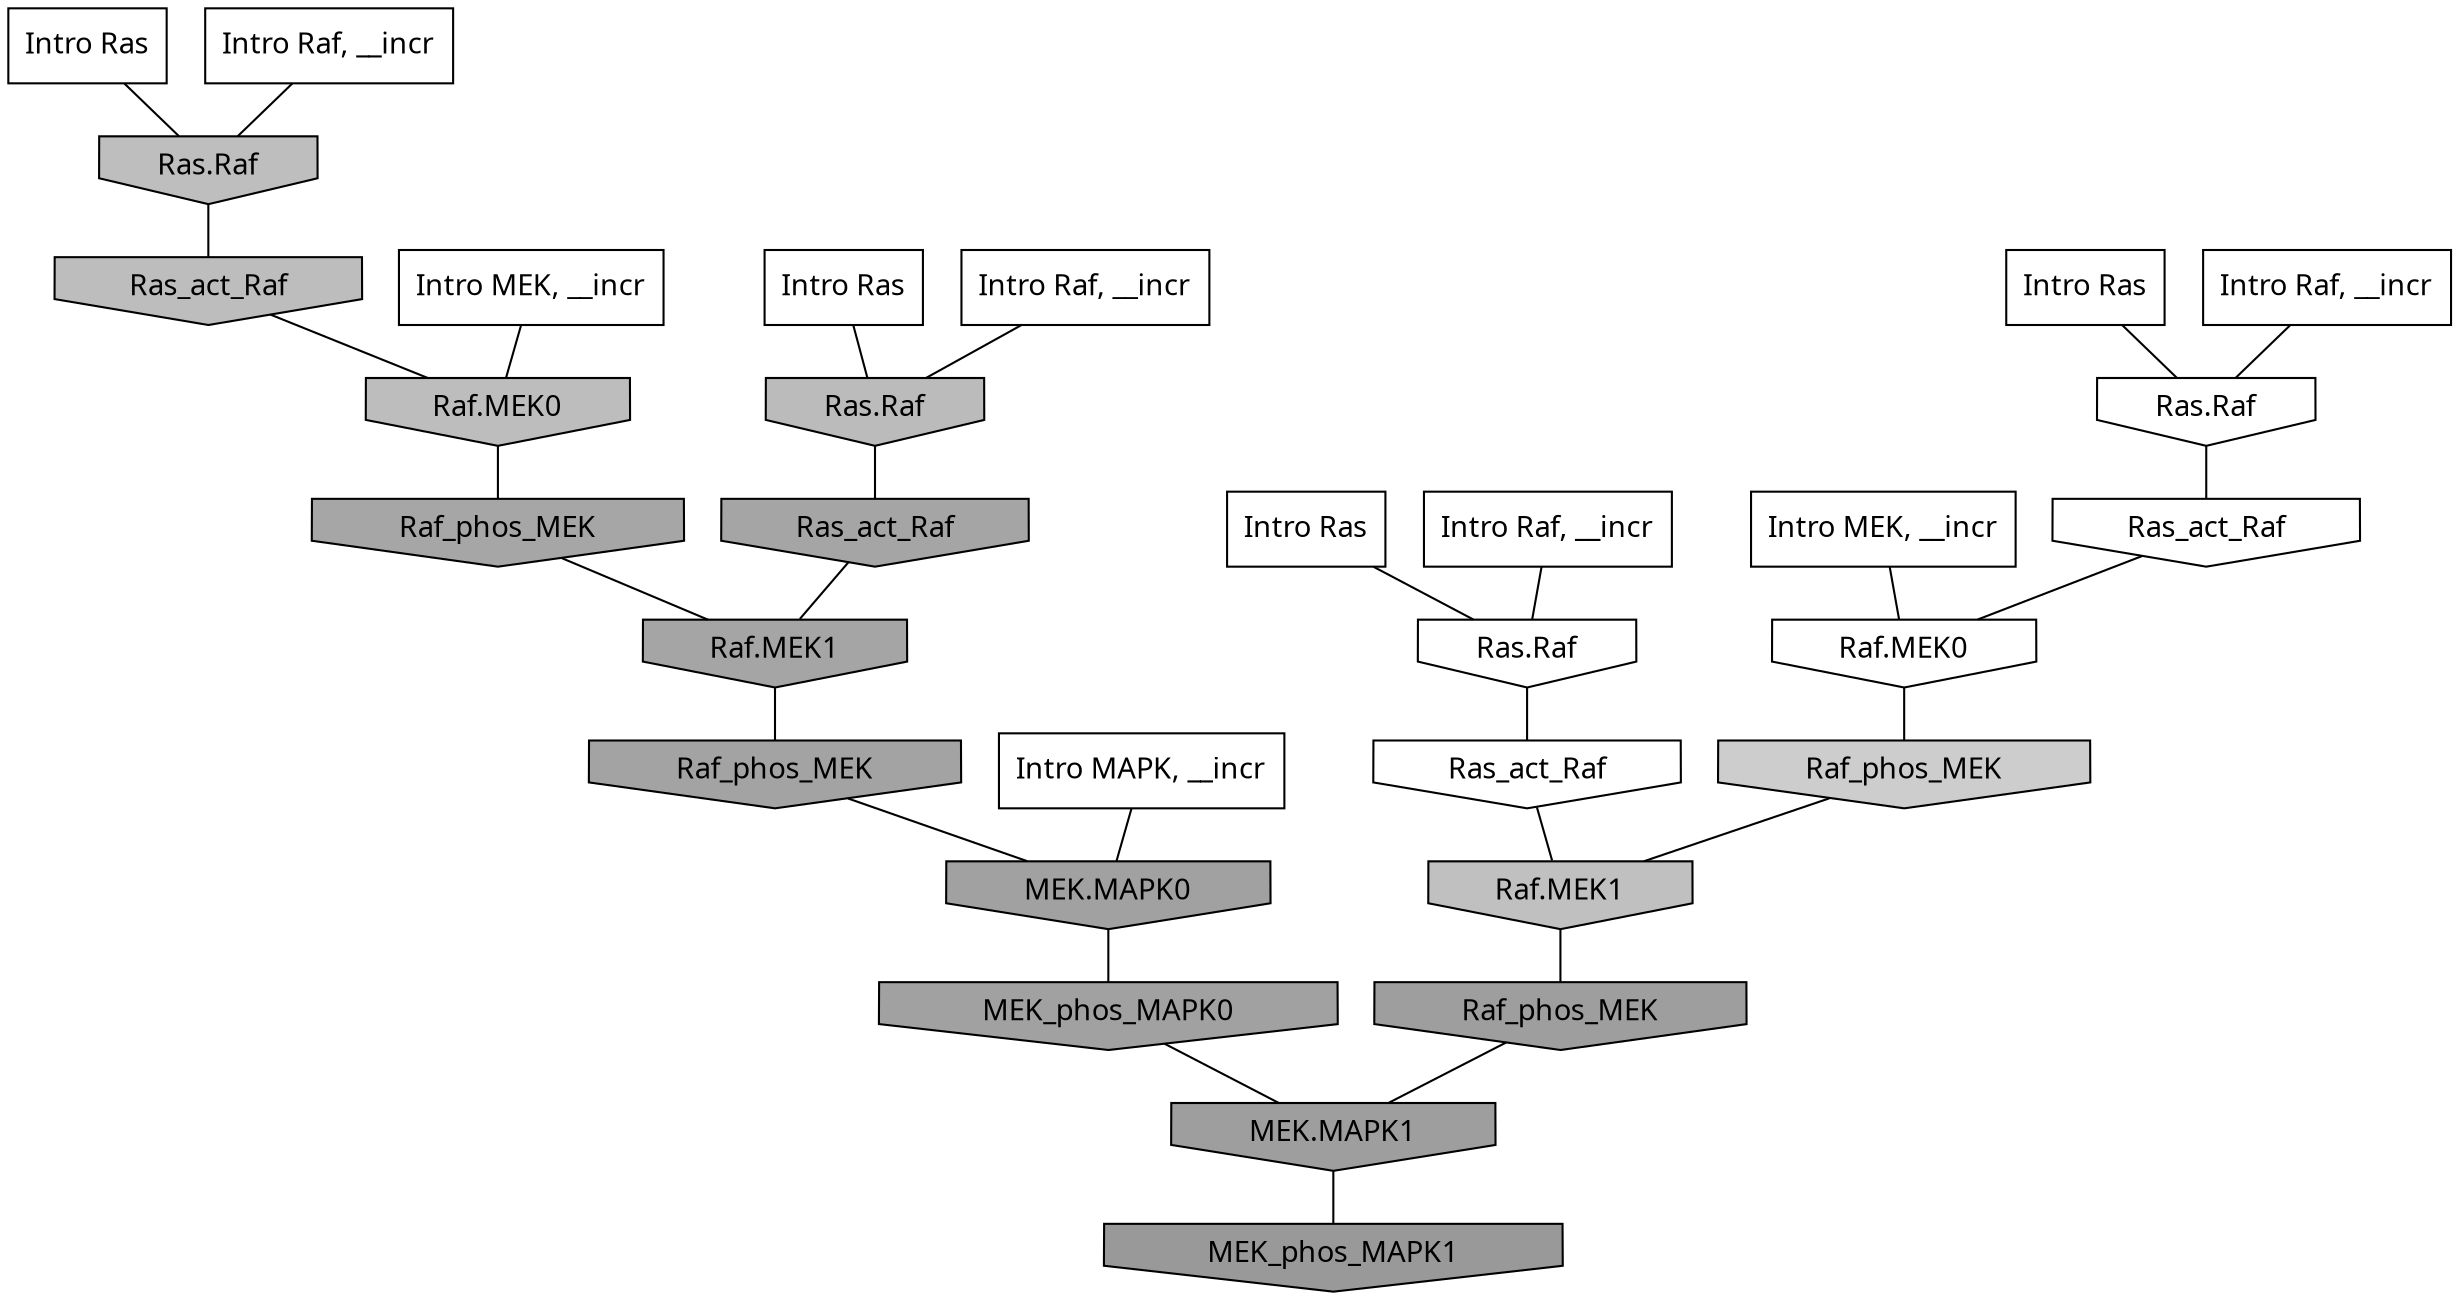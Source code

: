 digraph G{
  rankdir="TB";
  ranksep=0.30;
  node [fontname="CMU Serif"];
  edge [fontname="CMU Serif"];
  
  15 [label="Intro Ras", shape=rectangle, style=filled, fillcolor="0.000 0.000 1.000"]
  
  64 [label="Intro Ras", shape=rectangle, style=filled, fillcolor="0.000 0.000 1.000"]
  
  85 [label="Intro Ras", shape=rectangle, style=filled, fillcolor="0.000 0.000 1.000"]
  
  99 [label="Intro Ras", shape=rectangle, style=filled, fillcolor="0.000 0.000 1.000"]
  
  423 [label="Intro Raf, __incr", shape=rectangle, style=filled, fillcolor="0.000 0.000 1.000"]
  
  462 [label="Intro Raf, __incr", shape=rectangle, style=filled, fillcolor="0.000 0.000 1.000"]
  
  472 [label="Intro Raf, __incr", shape=rectangle, style=filled, fillcolor="0.000 0.000 1.000"]
  
  574 [label="Intro Raf, __incr", shape=rectangle, style=filled, fillcolor="0.000 0.000 1.000"]
  
  1871 [label="Intro MEK, __incr", shape=rectangle, style=filled, fillcolor="0.000 0.000 1.000"]
  
  2044 [label="Intro MEK, __incr", shape=rectangle, style=filled, fillcolor="0.000 0.000 1.000"]
  
  2331 [label="Intro MAPK, __incr", shape=rectangle, style=filled, fillcolor="0.000 0.000 1.000"]
  
  3281 [label="Ras.Raf", shape=invhouse, style=filled, fillcolor="0.000 0.000 1.000"]
  
  3304 [label="Ras_act_Raf", shape=invhouse, style=filled, fillcolor="0.000 0.000 1.000"]
  
  3311 [label="Ras.Raf", shape=invhouse, style=filled, fillcolor="0.000 0.000 0.999"]
  
  3312 [label="Ras_act_Raf", shape=invhouse, style=filled, fillcolor="0.000 0.000 0.999"]
  
  3314 [label="Raf.MEK0", shape=invhouse, style=filled, fillcolor="0.000 0.000 0.999"]
  
  5970 [label="Raf_phos_MEK", shape=invhouse, style=filled, fillcolor="0.000 0.000 0.802"]
  
  7189 [label="Raf.MEK1", shape=invhouse, style=filled, fillcolor="0.000 0.000 0.752"]
  
  7364 [label="Ras.Raf", shape=invhouse, style=filled, fillcolor="0.000 0.000 0.745"]
  
  7514 [label="Ras_act_Raf", shape=invhouse, style=filled, fillcolor="0.000 0.000 0.741"]
  
  7517 [label="Raf.MEK0", shape=invhouse, style=filled, fillcolor="0.000 0.000 0.741"]
  
  7771 [label="Ras.Raf", shape=invhouse, style=filled, fillcolor="0.000 0.000 0.733"]
  
  11061 [label="Raf_phos_MEK", shape=invhouse, style=filled, fillcolor="0.000 0.000 0.649"]
  
  11183 [label="Ras_act_Raf", shape=invhouse, style=filled, fillcolor="0.000 0.000 0.647"]
  
  11188 [label="Raf.MEK1", shape=invhouse, style=filled, fillcolor="0.000 0.000 0.647"]
  
  11563 [label="Raf_phos_MEK", shape=invhouse, style=filled, fillcolor="0.000 0.000 0.639"]
  
  11957 [label="MEK.MAPK0", shape=invhouse, style=filled, fillcolor="0.000 0.000 0.632"]
  
  12080 [label="MEK_phos_MAPK0", shape=invhouse, style=filled, fillcolor="0.000 0.000 0.630"]
  
  12689 [label="Raf_phos_MEK", shape=invhouse, style=filled, fillcolor="0.000 0.000 0.620"]
  
  12694 [label="MEK.MAPK1", shape=invhouse, style=filled, fillcolor="0.000 0.000 0.620"]
  
  13945 [label="MEK_phos_MAPK1", shape=invhouse, style=filled, fillcolor="0.000 0.000 0.600"]
  
  
  12694 -> 13945 [dir=none, color="0.000 0.000 0.000"] 
  12689 -> 12694 [dir=none, color="0.000 0.000 0.000"] 
  12080 -> 12694 [dir=none, color="0.000 0.000 0.000"] 
  11957 -> 12080 [dir=none, color="0.000 0.000 0.000"] 
  11563 -> 11957 [dir=none, color="0.000 0.000 0.000"] 
  11188 -> 11563 [dir=none, color="0.000 0.000 0.000"] 
  11183 -> 11188 [dir=none, color="0.000 0.000 0.000"] 
  11061 -> 11188 [dir=none, color="0.000 0.000 0.000"] 
  7771 -> 11183 [dir=none, color="0.000 0.000 0.000"] 
  7517 -> 11061 [dir=none, color="0.000 0.000 0.000"] 
  7514 -> 7517 [dir=none, color="0.000 0.000 0.000"] 
  7364 -> 7514 [dir=none, color="0.000 0.000 0.000"] 
  7189 -> 12689 [dir=none, color="0.000 0.000 0.000"] 
  5970 -> 7189 [dir=none, color="0.000 0.000 0.000"] 
  3314 -> 5970 [dir=none, color="0.000 0.000 0.000"] 
  3312 -> 3314 [dir=none, color="0.000 0.000 0.000"] 
  3311 -> 3312 [dir=none, color="0.000 0.000 0.000"] 
  3304 -> 7189 [dir=none, color="0.000 0.000 0.000"] 
  3281 -> 3304 [dir=none, color="0.000 0.000 0.000"] 
  2331 -> 11957 [dir=none, color="0.000 0.000 0.000"] 
  2044 -> 7517 [dir=none, color="0.000 0.000 0.000"] 
  1871 -> 3314 [dir=none, color="0.000 0.000 0.000"] 
  574 -> 7771 [dir=none, color="0.000 0.000 0.000"] 
  472 -> 3281 [dir=none, color="0.000 0.000 0.000"] 
  462 -> 3311 [dir=none, color="0.000 0.000 0.000"] 
  423 -> 7364 [dir=none, color="0.000 0.000 0.000"] 
  99 -> 3311 [dir=none, color="0.000 0.000 0.000"] 
  85 -> 7771 [dir=none, color="0.000 0.000 0.000"] 
  64 -> 3281 [dir=none, color="0.000 0.000 0.000"] 
  15 -> 7364 [dir=none, color="0.000 0.000 0.000"] 
  
  }
